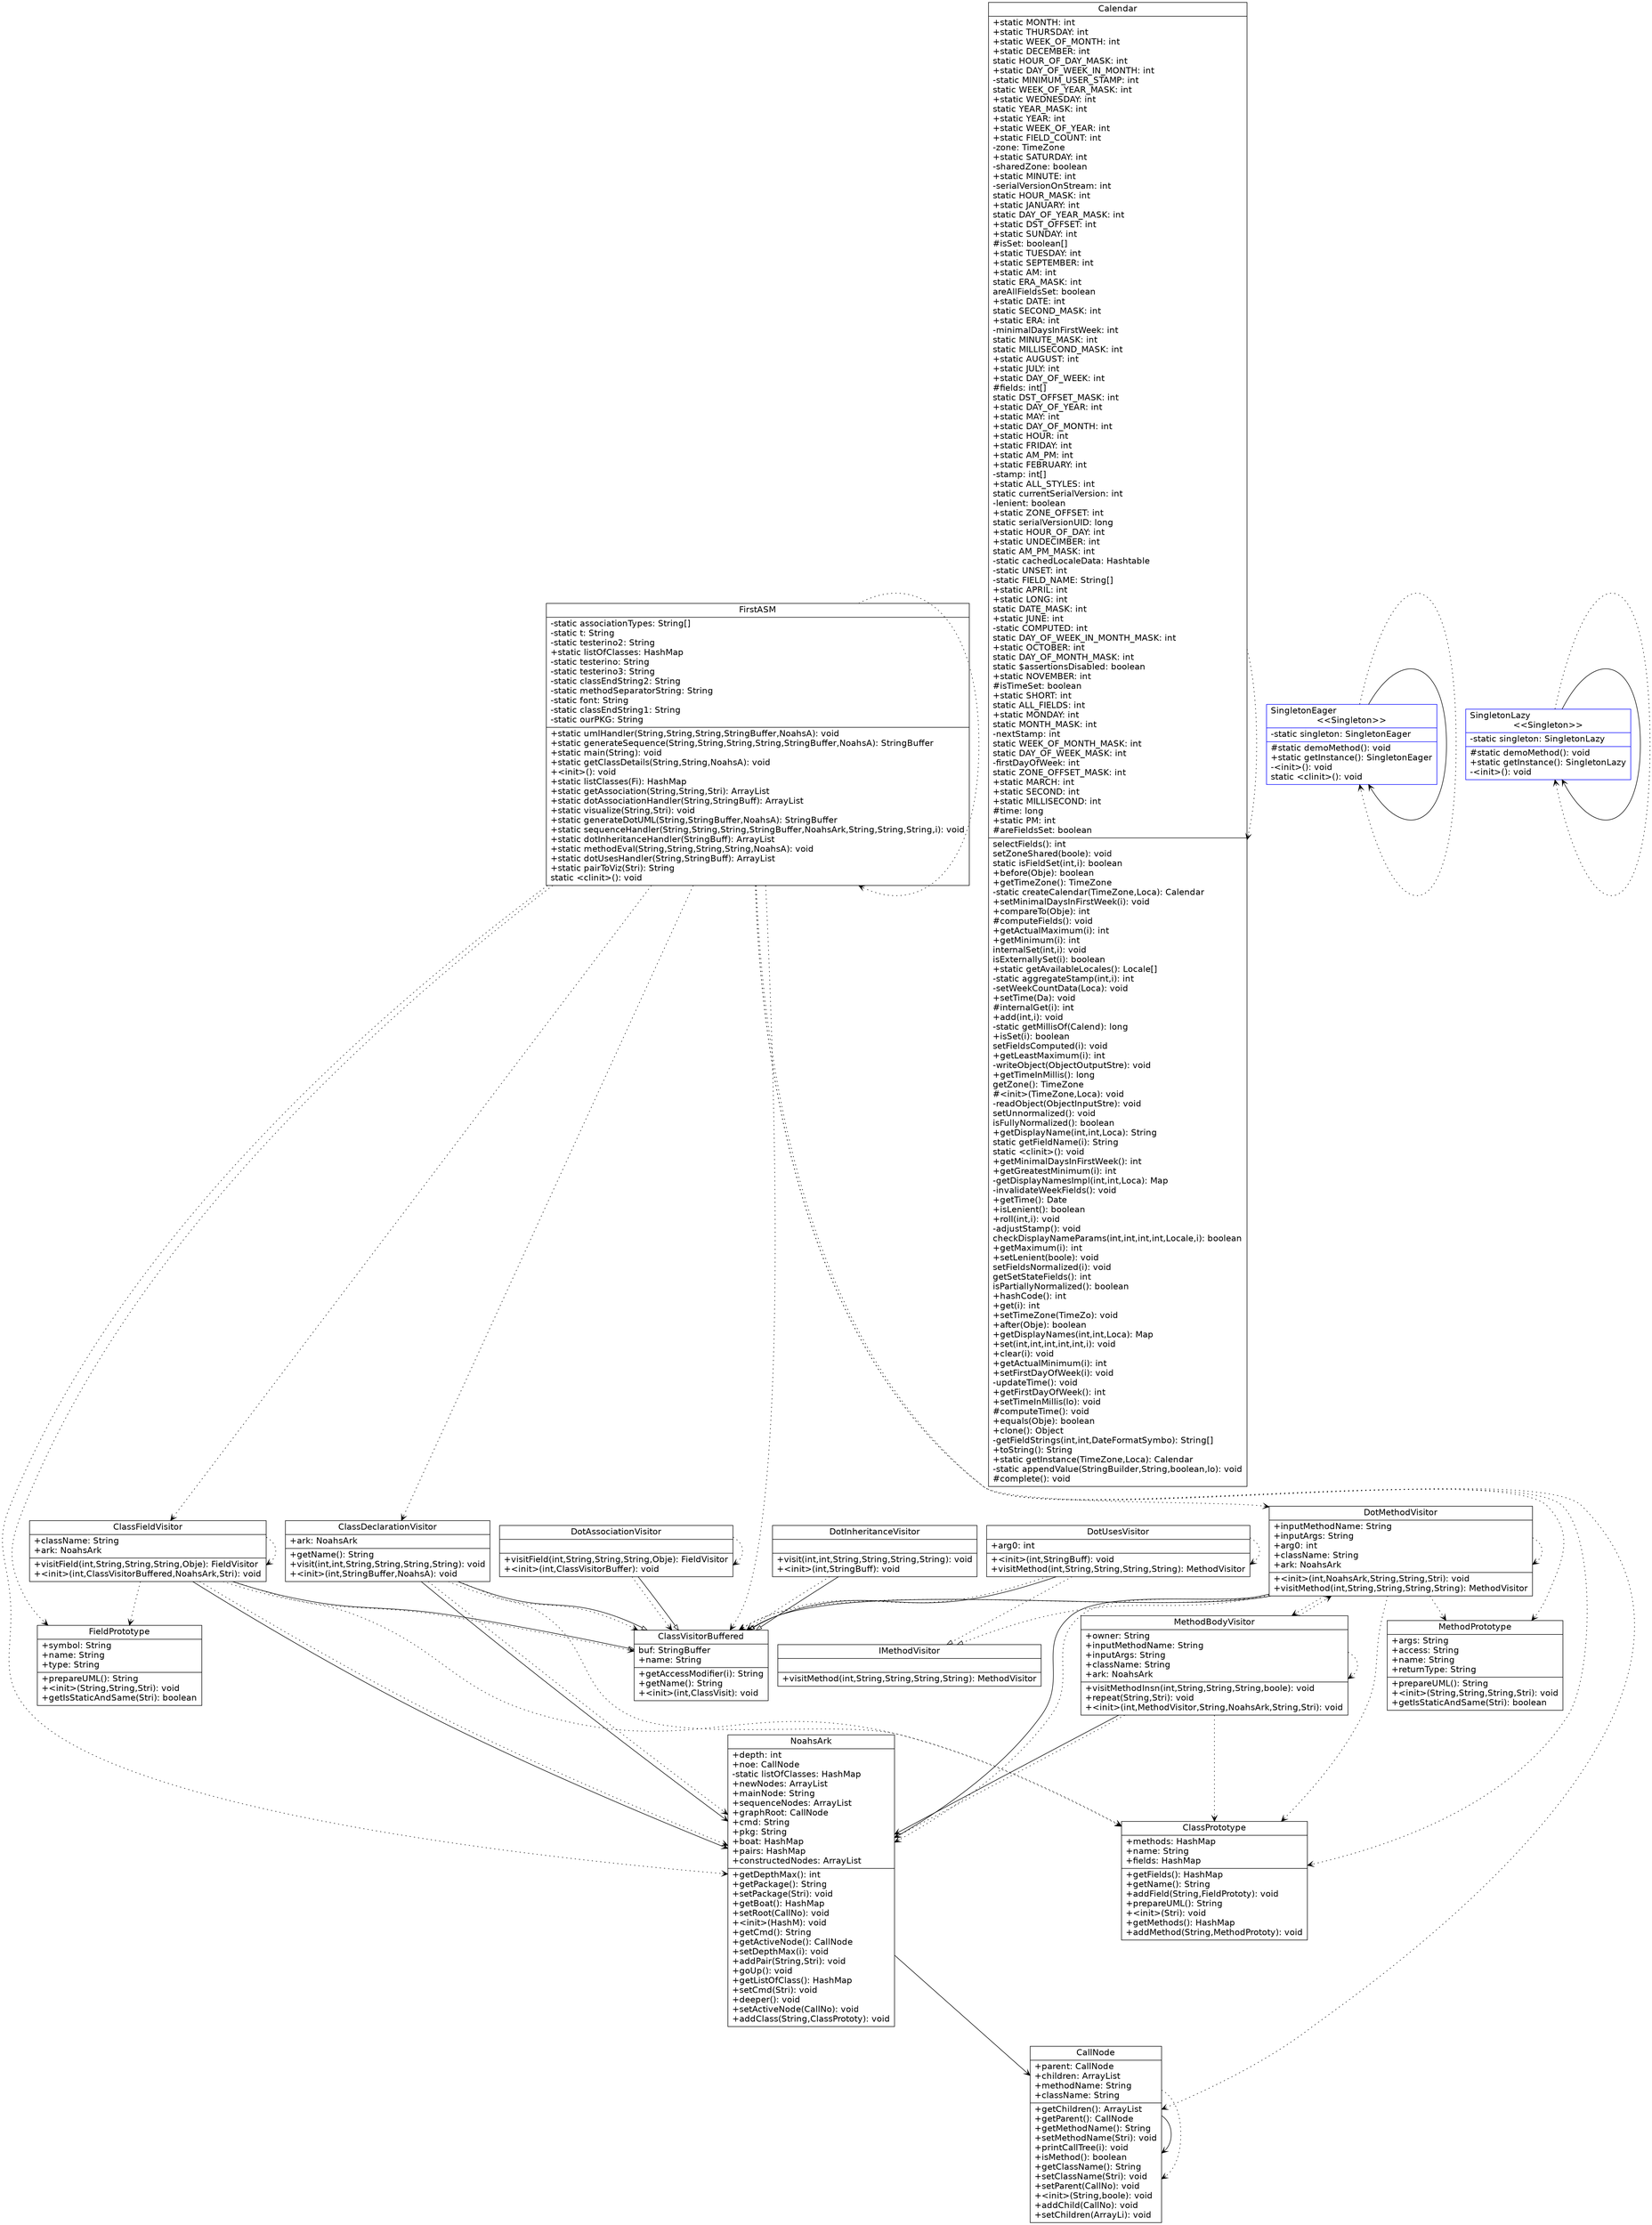 digraph G{
	fontname = "Bitstream Vera Sans"
	fontsize = 16

node [
	fontname = "Bitstream Vera Sans"
	fontsize = 16

        shape = "record"
]
edge [
	fontname = "Bitstream Vera Sans"
	fontsize = 16
]
IMethodVisitor [ 
center=true
    label="{IMethodVisitor| | +visitMethod(int,String,String,String,String): MethodVisitor\l}"]
MethodPrototype [ 
center=true
    label="{MethodPrototype|+args: String \l+access: String \l+name: String \l+returnType: String \l | +prepareUML(): String\l+\<init\>(String,String,String,Stri): void\l+getIsStaticAndSame(Stri): boolean\l}"]
Calendar [ 
center=true
    label="{Calendar|+static MONTH: int \l+static THURSDAY: int \l+static WEEK_OF_MONTH: int \l+static DECEMBER: int \lstatic HOUR_OF_DAY_MASK: int \l+static DAY_OF_WEEK_IN_MONTH: int \l-static MINIMUM_USER_STAMP: int \lstatic WEEK_OF_YEAR_MASK: int \l+static WEDNESDAY: int \lstatic YEAR_MASK: int \l+static YEAR: int \l+static WEEK_OF_YEAR: int \l+static FIELD_COUNT: int \l-zone: TimeZone \l+static SATURDAY: int \l-sharedZone: boolean \l+static MINUTE: int \l-serialVersionOnStream: int \lstatic HOUR_MASK: int \l+static JANUARY: int \lstatic DAY_OF_YEAR_MASK: int \l+static DST_OFFSET: int \l+static SUNDAY: int \l#isSet: boolean[] \l+static TUESDAY: int \l+static SEPTEMBER: int \l+static AM: int \lstatic ERA_MASK: int \lareAllFieldsSet: boolean \l+static DATE: int \lstatic SECOND_MASK: int \l+static ERA: int \l-minimalDaysInFirstWeek: int \lstatic MINUTE_MASK: int \lstatic MILLISECOND_MASK: int \l+static AUGUST: int \l+static JULY: int \l+static DAY_OF_WEEK: int \l#fields: int[] \lstatic DST_OFFSET_MASK: int \l+static DAY_OF_YEAR: int \l+static MAY: int \l+static DAY_OF_MONTH: int \l+static HOUR: int \l+static FRIDAY: int \l+static AM_PM: int \l+static FEBRUARY: int \l-stamp: int[] \l+static ALL_STYLES: int \lstatic currentSerialVersion: int \l-lenient: boolean \l+static ZONE_OFFSET: int \lstatic serialVersionUID: long \l+static HOUR_OF_DAY: int \l+static UNDECIMBER: int \lstatic AM_PM_MASK: int \l-static cachedLocaleData: Hashtable \l-static UNSET: int \l-static FIELD_NAME: String[] \l+static APRIL: int \l+static LONG: int \lstatic DATE_MASK: int \l+static JUNE: int \l-static COMPUTED: int \lstatic DAY_OF_WEEK_IN_MONTH_MASK: int \l+static OCTOBER: int \lstatic DAY_OF_MONTH_MASK: int \lstatic $assertionsDisabled: boolean \l+static NOVEMBER: int \l#isTimeSet: boolean \l+static SHORT: int \lstatic ALL_FIELDS: int \l+static MONDAY: int \lstatic MONTH_MASK: int \l-nextStamp: int \lstatic WEEK_OF_MONTH_MASK: int \lstatic DAY_OF_WEEK_MASK: int \l-firstDayOfWeek: int \lstatic ZONE_OFFSET_MASK: int \l+static MARCH: int \l+static SECOND: int \l+static MILLISECOND: int \l#time: long \l+static PM: int \l#areFieldsSet: boolean \l | selectFields(): int\lsetZoneShared(boole): void\lstatic isFieldSet(int,i): boolean\l+before(Obje): boolean\l+getTimeZone(): TimeZone\l-static createCalendar(TimeZone,Loca): Calendar\l+setMinimalDaysInFirstWeek(i): void\l+compareTo(Obje): int\l#computeFields(): void\l+getActualMaximum(i): int\l+getMinimum(i): int\linternalSet(int,i): void\lisExternallySet(i): boolean\l+static getAvailableLocales(): Locale[]\l-static aggregateStamp(int,i): int\l-setWeekCountData(Loca): void\l+setTime(Da): void\l#internalGet(i): int\l+add(int,i): void\l-static getMillisOf(Calend): long\l+isSet(i): boolean\lsetFieldsComputed(i): void\l+getLeastMaximum(i): int\l-writeObject(ObjectOutputStre): void\l+getTimeInMillis(): long\lgetZone(): TimeZone\l#\<init\>(TimeZone,Loca): void\l-readObject(ObjectInputStre): void\lsetUnnormalized(): void\lisFullyNormalized(): boolean\l+getDisplayName(int,int,Loca): String\lstatic getFieldName(i): String\lstatic \<clinit\>(): void\l+getMinimalDaysInFirstWeek(): int\l+getGreatestMinimum(i): int\l-getDisplayNamesImpl(int,int,Loca): Map\l-invalidateWeekFields(): void\l+getTime(): Date\l+isLenient(): boolean\l+roll(int,i): void\l-adjustStamp(): void\lcheckDisplayNameParams(int,int,int,int,Locale,i): boolean\l+getMaximum(i): int\l+setLenient(boole): void\lsetFieldsNormalized(i): void\lgetSetStateFields(): int\lisPartiallyNormalized(): boolean\l+hashCode(): int\l+get(i): int\l+setTimeZone(TimeZo): void\l+after(Obje): boolean\l+getDisplayNames(int,int,Loca): Map\l+set(int,int,int,int,int,i): void\l+clear(i): void\l+getActualMinimum(i): int\l+setFirstDayOfWeek(i): void\l-updateTime(): void\l+getFirstDayOfWeek(): int\l+setTimeInMillis(lo): void\l#computeTime(): void\l+equals(Obje): boolean\l+clone(): Object\l-getFieldStrings(int,int,DateFormatSymbo): String[]\l+toString(): String\l+static getInstance(TimeZone,Loca): Calendar\l-static appendValue(StringBuilder,String,boolean,lo): void\l#complete(): void\l}"]
ClassVisitorBuffered [ 
center=true
    label="{ClassVisitorBuffered|buf: StringBuffer \l+name: String \l | +getAccessModifier(i): String\l+getName(): String\l+\<init\>(int,ClassVisit): void\l}"]
DotMethodVisitor [ 
center=true
    label="{DotMethodVisitor|+inputMethodName: String \l+inputArgs: String \l+arg0: int \l+className: String \l+ark: NoahsArk \l | +\<init\>(int,NoahsArk,String,String,Stri): void\l+visitMethod(int,String,String,String,String): MethodVisitor\l}"]
SingletonEager [ 
center=true
    label="{SingletonEager\l\<\<Singleton\>\>|-static singleton: SingletonEager \l | #static demoMethod(): void\l+static getInstance(): SingletonEager\l-\<init\>(): void\lstatic \<clinit\>(): void\l}"color = blue
]
MethodBodyVisitor [ 
center=true
    label="{MethodBodyVisitor|+owner: String \l+inputMethodName: String \l+inputArgs: String \l+className: String \l+ark: NoahsArk \l | +visitMethodInsn(int,String,String,String,boole): void\l+repeat(String,Stri): void\l+\<init\>(int,MethodVisitor,String,NoahsArk,String,Stri): void\l}"]
NoahsArk [ 
center=true
    label="{NoahsArk|+depth: int \l+noe: CallNode \l-static listOfClasses: HashMap \l+newNodes: ArrayList \l+mainNode: String \l+sequenceNodes: ArrayList \l+graphRoot: CallNode \l+cmd: String \l+pkg: String \l+boat: HashMap \l+pairs: HashMap \l+constructedNodes: ArrayList \l | +getDepthMax(): int\l+getPackage(): String\l+setPackage(Stri): void\l+getBoat(): HashMap\l+setRoot(CallNo): void\l+\<init\>(HashM): void\l+getCmd(): String\l+getActiveNode(): CallNode\l+setDepthMax(i): void\l+addPair(String,Stri): void\l+goUp(): void\l+getListOfClass(): HashMap\l+setCmd(Stri): void\l+deeper(): void\l+setActiveNode(CallNo): void\l+addClass(String,ClassPrototy): void\l}"]
ClassDeclarationVisitor [ 
center=true
    label="{ClassDeclarationVisitor|+ark: NoahsArk \l | +getName(): String\l+visit(int,int,String,String,String,String): void\l+\<init\>(int,StringBuffer,NoahsA): void\l}"]
CallNode [ 
center=true
    label="{CallNode|+parent: CallNode \l+children: ArrayList \l+methodName: String \l+className: String \l | +getChildren(): ArrayList\l+getParent(): CallNode\l+getMethodName(): String\l+setMethodName(Stri): void\l+printCallTree(i): void\l+isMethod(): boolean\l+getClassName(): String\l+setClassName(Stri): void\l+setParent(CallNo): void\l+\<init\>(String,boole): void\l+addChild(CallNo): void\l+setChildren(ArrayLi): void\l}"]
FieldPrototype [ 
center=true
    label="{FieldPrototype|+symbol: String \l+name: String \l+type: String \l | +prepareUML(): String\l+\<init\>(String,String,Stri): void\l+getIsStaticAndSame(Stri): boolean\l}"]
DotUsesVisitor [ 
center=true
    label="{DotUsesVisitor|+arg0: int \l | +\<init\>(int,StringBuff): void\l+visitMethod(int,String,String,String,String): MethodVisitor\l}"]
SingletonLazy [ 
center=true
    label="{SingletonLazy\l\<\<Singleton\>\>|-static singleton: SingletonLazy \l | #static demoMethod(): void\l+static getInstance(): SingletonLazy\l-\<init\>(): void\l}"color = blue
]
ClassFieldVisitor [ 
center=true
    label="{ClassFieldVisitor|+className: String \l+ark: NoahsArk \l | +visitField(int,String,String,String,Obje): FieldVisitor\l+\<init\>(int,ClassVisitorBuffered,NoahsArk,Stri): void\l}"]
ClassPrototype [ 
center=true
    label="{ClassPrototype|+methods: HashMap \l+name: String \l+fields: HashMap \l | +getFields(): HashMap\l+getName(): String\l+addField(String,FieldPrototy): void\l+prepareUML(): String\l+\<init\>(Stri): void\l+getMethods(): HashMap\l+addMethod(String,MethodPrototy): void\l}"]
DotInheritanceVisitor [ 
center=true
    label="{DotInheritanceVisitor| | +visit(int,int,String,String,String,String): void\l+\<init\>(int,StringBuff): void\l}"]
FirstASM [ 
center=true
    label="{FirstASM|-static associationTypes: String[] \l-static t: String \l-static testerino2: String \l+static listOfClasses: HashMap \l-static testerino: String \l-static testerino3: String \l-static classEndString2: String \l-static methodSeparatorString: String \l-static font: String \l-static classEndString1: String \l-static ourPKG: String \l | +static umlHandler(String,String,String,StringBuffer,NoahsA): void\l+static generateSequence(String,String,String,String,StringBuffer,NoahsA): StringBuffer\l+static main(String): void\l+static getClassDetails(String,String,NoahsA): void\l+\<init\>(): void\l+static listClasses(Fi): HashMap\l+static getAssociation(String,String,Stri): ArrayList\l+static dotAssociationHandler(String,StringBuff): ArrayList\l+static visualize(String,Stri): void\l+static generateDotUML(String,StringBuffer,NoahsA): StringBuffer\l+static sequenceHandler(String,String,String,StringBuffer,NoahsArk,String,String,String,i): void\l+static dotInheritanceHandler(StringBuff): ArrayList\l+static methodEval(String,String,String,String,NoahsA): void\l+static dotUsesHandler(String,StringBuff): ArrayList\l+static pairToViz(Stri): String\lstatic \<clinit\>(): void\l}"]
DotAssociationVisitor [ 
center=true
    label="{DotAssociationVisitor| | +visitField(int,String,String,String,Obje): FieldVisitor\l+\<init\>(int,ClassVisitorBuffer): void\l}"]
Calendar -> Calendar[arrowhead = vee, style = dotted]
DotMethodVisitor -> ClassPrototype[arrowhead = vee, style = dotted]
DotMethodVisitor -> NoahsArk[arrowhead = vee]
DotMethodVisitor -> ClassVisitorBuffered[arrowhead = vee, style = dotted]
DotMethodVisitor -> DotMethodVisitor[arrowhead = vee, style = dotted]
DotMethodVisitor -> MethodBodyVisitor[arrowhead = vee, style = dotted]
DotMethodVisitor -> MethodPrototype[arrowhead = vee, style = dotted]
DotMethodVisitor -> ClassVisitorBuffered [arrowhead = onormal]
DotMethodVisitor -> NoahsArk[arrowhead = vee, style = dotted]
DotMethodVisitor -> IMethodVisitor[arrowhead = onormal,style = dotted]
SingletonEager -> SingletonEager[arrowhead = vee]
SingletonEager -> SingletonEager[arrowhead = vee, style = dotted]
MethodBodyVisitor -> ClassPrototype[arrowhead = vee, style = dotted]
MethodBodyVisitor -> NoahsArk[arrowhead = vee]
MethodBodyVisitor -> DotMethodVisitor[arrowhead = vee, style = dotted]
MethodBodyVisitor -> MethodBodyVisitor[arrowhead = vee, style = dotted]
MethodBodyVisitor -> NoahsArk[arrowhead = vee, style = dotted]
NoahsArk -> CallNode[arrowhead = vee]
ClassDeclarationVisitor -> ClassPrototype[arrowhead = vee, style = dotted]
ClassDeclarationVisitor -> NoahsArk[arrowhead = vee]
ClassDeclarationVisitor -> ClassVisitorBuffered[arrowhead = vee, style = dotted]
ClassDeclarationVisitor -> ClassVisitorBuffered [arrowhead = onormal]
ClassDeclarationVisitor -> NoahsArk[arrowhead = vee, style = dotted]
CallNode -> CallNode[arrowhead = vee]
CallNode -> CallNode[arrowhead = vee, style = dotted]
DotUsesVisitor -> ClassVisitorBuffered[arrowhead = vee, style = dotted]
DotUsesVisitor -> DotUsesVisitor[arrowhead = vee, style = dotted]
DotUsesVisitor -> ClassVisitorBuffered [arrowhead = onormal]
DotUsesVisitor -> IMethodVisitor[arrowhead = onormal,style = dotted]
SingletonLazy -> SingletonLazy[arrowhead = vee]
SingletonLazy -> SingletonLazy[arrowhead = vee, style = dotted]
ClassFieldVisitor -> ClassPrototype[arrowhead = vee, style = dotted]
ClassFieldVisitor -> NoahsArk[arrowhead = vee]
ClassFieldVisitor -> ClassFieldVisitor[arrowhead = vee, style = dotted]
ClassFieldVisitor -> ClassVisitorBuffered[arrowhead = vee, style = dotted]
ClassFieldVisitor -> ClassVisitorBuffered [arrowhead = onormal]
ClassFieldVisitor -> NoahsArk[arrowhead = vee, style = dotted]
ClassFieldVisitor -> FieldPrototype[arrowhead = vee, style = dotted]
DotInheritanceVisitor -> ClassVisitorBuffered[arrowhead = vee, style = dotted]
DotInheritanceVisitor -> ClassVisitorBuffered [arrowhead = onormal]
FirstASM -> FirstASM[arrowhead = vee, style = dotted]
FirstASM -> ClassPrototype[arrowhead = vee, style = dotted]
FirstASM -> ClassFieldVisitor[arrowhead = vee, style = dotted]
FirstASM -> ClassVisitorBuffered[arrowhead = vee, style = dotted]
FirstASM -> DotMethodVisitor[arrowhead = vee, style = dotted]
FirstASM -> CallNode[arrowhead = vee, style = dotted]
FirstASM -> MethodPrototype[arrowhead = vee, style = dotted]
FirstASM -> NoahsArk[arrowhead = vee, style = dotted]
FirstASM -> ClassDeclarationVisitor[arrowhead = vee, style = dotted]
FirstASM -> FieldPrototype[arrowhead = vee, style = dotted]
DotAssociationVisitor -> ClassVisitorBuffered[arrowhead = vee, style = dotted]
DotAssociationVisitor -> DotAssociationVisitor[arrowhead = vee, style = dotted]
DotAssociationVisitor -> ClassVisitorBuffered [arrowhead = onormal]


}